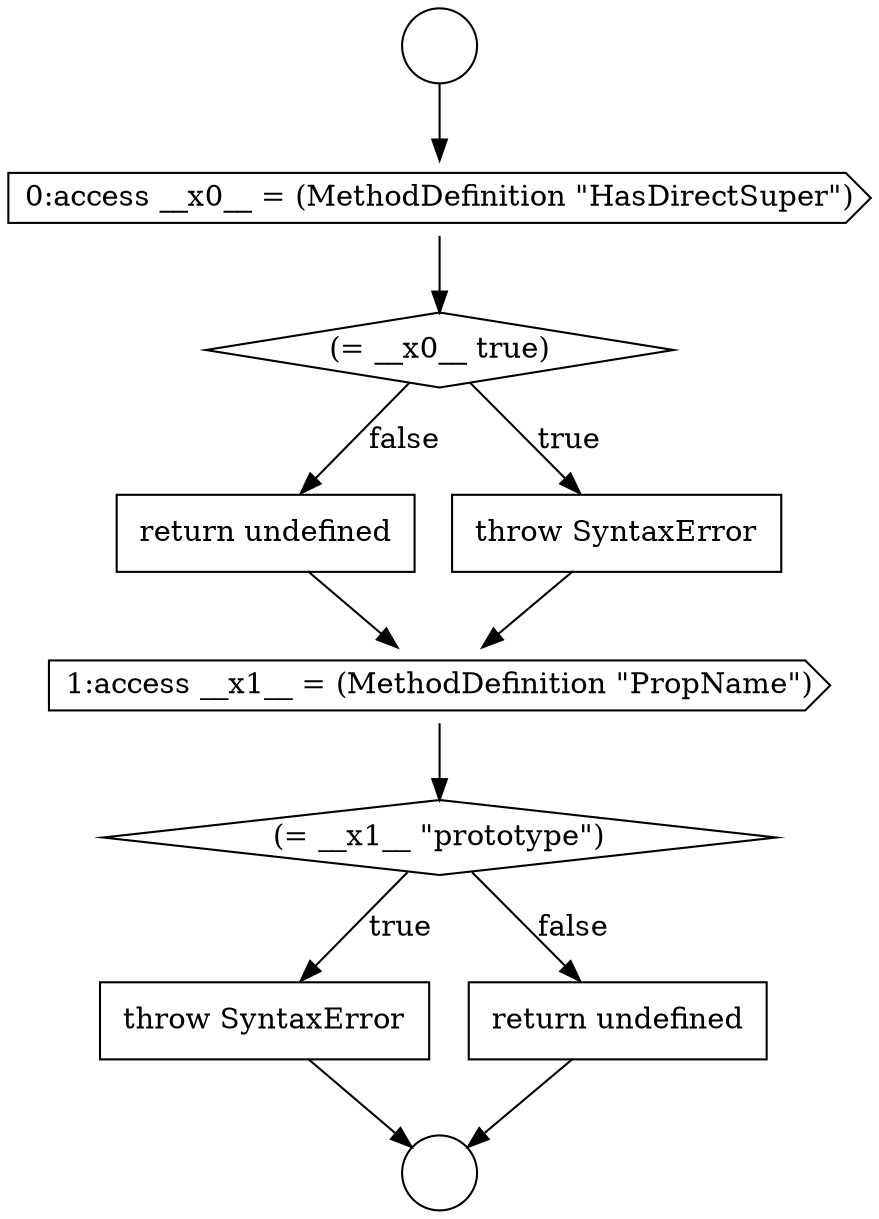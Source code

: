 digraph {
  node16804 [shape=cds, label=<<font color="black">1:access __x1__ = (MethodDefinition &quot;PropName&quot;)</font>> color="black" fillcolor="white" style=filled]
  node16798 [shape=circle label=" " color="black" fillcolor="white" style=filled]
  node16801 [shape=diamond, label=<<font color="black">(= __x0__ true)</font>> color="black" fillcolor="white" style=filled]
  node16800 [shape=cds, label=<<font color="black">0:access __x0__ = (MethodDefinition &quot;HasDirectSuper&quot;)</font>> color="black" fillcolor="white" style=filled]
  node16805 [shape=diamond, label=<<font color="black">(= __x1__ &quot;prototype&quot;)</font>> color="black" fillcolor="white" style=filled]
  node16806 [shape=none, margin=0, label=<<font color="black">
    <table border="0" cellborder="1" cellspacing="0" cellpadding="10">
      <tr><td align="left">throw SyntaxError</td></tr>
    </table>
  </font>> color="black" fillcolor="white" style=filled]
  node16807 [shape=none, margin=0, label=<<font color="black">
    <table border="0" cellborder="1" cellspacing="0" cellpadding="10">
      <tr><td align="left">return undefined</td></tr>
    </table>
  </font>> color="black" fillcolor="white" style=filled]
  node16803 [shape=none, margin=0, label=<<font color="black">
    <table border="0" cellborder="1" cellspacing="0" cellpadding="10">
      <tr><td align="left">return undefined</td></tr>
    </table>
  </font>> color="black" fillcolor="white" style=filled]
  node16799 [shape=circle label=" " color="black" fillcolor="white" style=filled]
  node16802 [shape=none, margin=0, label=<<font color="black">
    <table border="0" cellborder="1" cellspacing="0" cellpadding="10">
      <tr><td align="left">throw SyntaxError</td></tr>
    </table>
  </font>> color="black" fillcolor="white" style=filled]
  node16805 -> node16806 [label=<<font color="black">true</font>> color="black"]
  node16805 -> node16807 [label=<<font color="black">false</font>> color="black"]
  node16800 -> node16801 [ color="black"]
  node16806 -> node16799 [ color="black"]
  node16798 -> node16800 [ color="black"]
  node16801 -> node16802 [label=<<font color="black">true</font>> color="black"]
  node16801 -> node16803 [label=<<font color="black">false</font>> color="black"]
  node16807 -> node16799 [ color="black"]
  node16802 -> node16804 [ color="black"]
  node16804 -> node16805 [ color="black"]
  node16803 -> node16804 [ color="black"]
}
